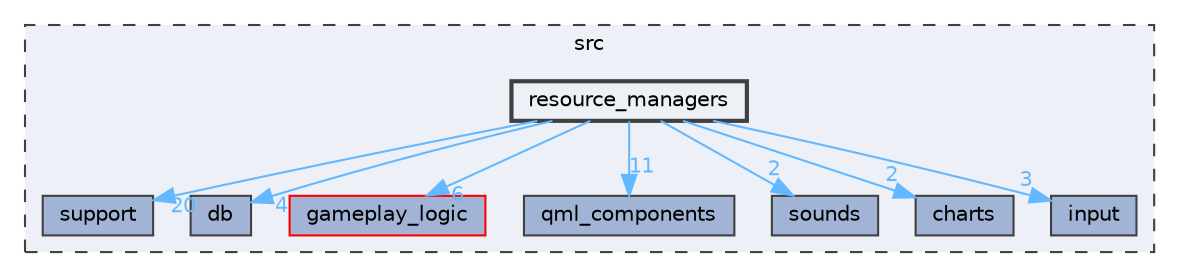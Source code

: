 digraph "src/resource_managers"
{
 // LATEX_PDF_SIZE
  bgcolor="transparent";
  edge [fontname=Helvetica,fontsize=10,labelfontname=Helvetica,labelfontsize=10];
  node [fontname=Helvetica,fontsize=10,shape=box,height=0.2,width=0.4];
  compound=true
  subgraph clusterdir_68267d1309a1af8e8297ef4c3efbcdba {
    graph [ bgcolor="#edf0f7", pencolor="grey25", label="src", fontname=Helvetica,fontsize=10 style="filled,dashed", URL="dir_68267d1309a1af8e8297ef4c3efbcdba.html",tooltip=""]
  dir_021c64f412f6b3b6708367bb6d6ca209 [label="support", fillcolor="#a2b4d6", color="grey25", style="filled", URL="dir_021c64f412f6b3b6708367bb6d6ca209.html",tooltip=""];
  dir_18fd539062cd3a2de3dfd78991cf728d [label="db", fillcolor="#a2b4d6", color="grey25", style="filled", URL="dir_18fd539062cd3a2de3dfd78991cf728d.html",tooltip=""];
  dir_532906d8876b5477dcd3b8816c48a7ca [label="gameplay_logic", fillcolor="#a2b4d6", color="red", style="filled", URL="dir_532906d8876b5477dcd3b8816c48a7ca.html",tooltip=""];
  dir_870fedec2d106ed34b9454ee795594d3 [label="qml_components", fillcolor="#a2b4d6", color="grey25", style="filled", URL="dir_870fedec2d106ed34b9454ee795594d3.html",tooltip=""];
  dir_a96564f6348ccf85c63c82abdf96cc4c [label="sounds", fillcolor="#a2b4d6", color="grey25", style="filled", URL="dir_a96564f6348ccf85c63c82abdf96cc4c.html",tooltip=""];
  dir_b1e1480277e1bd1794b03e39c91b2dd4 [label="charts", fillcolor="#a2b4d6", color="grey25", style="filled", URL="dir_b1e1480277e1bd1794b03e39c91b2dd4.html",tooltip=""];
  dir_d365e15d984c8d0205117ee0c40d6716 [label="input", fillcolor="#a2b4d6", color="grey25", style="filled", URL="dir_d365e15d984c8d0205117ee0c40d6716.html",tooltip=""];
  dir_527bc9af833e63dbc16533b60a5f5ab8 [label="resource_managers", fillcolor="#edf0f7", color="grey25", style="filled,bold", URL="dir_527bc9af833e63dbc16533b60a5f5ab8.html",tooltip=""];
  }
  dir_527bc9af833e63dbc16533b60a5f5ab8->dir_021c64f412f6b3b6708367bb6d6ca209 [headlabel="20", labeldistance=1.5 headhref="dir_000007_000011.html" href="dir_000007_000011.html" color="steelblue1" fontcolor="steelblue1"];
  dir_527bc9af833e63dbc16533b60a5f5ab8->dir_18fd539062cd3a2de3dfd78991cf728d [headlabel="4", labeldistance=1.5 headhref="dir_000007_000001.html" href="dir_000007_000001.html" color="steelblue1" fontcolor="steelblue1"];
  dir_527bc9af833e63dbc16533b60a5f5ab8->dir_532906d8876b5477dcd3b8816c48a7ca [headlabel="6", labeldistance=1.5 headhref="dir_000007_000003.html" href="dir_000007_000003.html" color="steelblue1" fontcolor="steelblue1"];
  dir_527bc9af833e63dbc16533b60a5f5ab8->dir_870fedec2d106ed34b9454ee795594d3 [headlabel="11", labeldistance=1.5 headhref="dir_000007_000006.html" href="dir_000007_000006.html" color="steelblue1" fontcolor="steelblue1"];
  dir_527bc9af833e63dbc16533b60a5f5ab8->dir_a96564f6348ccf85c63c82abdf96cc4c [headlabel="2", labeldistance=1.5 headhref="dir_000007_000009.html" href="dir_000007_000009.html" color="steelblue1" fontcolor="steelblue1"];
  dir_527bc9af833e63dbc16533b60a5f5ab8->dir_b1e1480277e1bd1794b03e39c91b2dd4 [headlabel="2", labeldistance=1.5 headhref="dir_000007_000000.html" href="dir_000007_000000.html" color="steelblue1" fontcolor="steelblue1"];
  dir_527bc9af833e63dbc16533b60a5f5ab8->dir_d365e15d984c8d0205117ee0c40d6716 [headlabel="3", labeldistance=1.5 headhref="dir_000007_000004.html" href="dir_000007_000004.html" color="steelblue1" fontcolor="steelblue1"];
}
